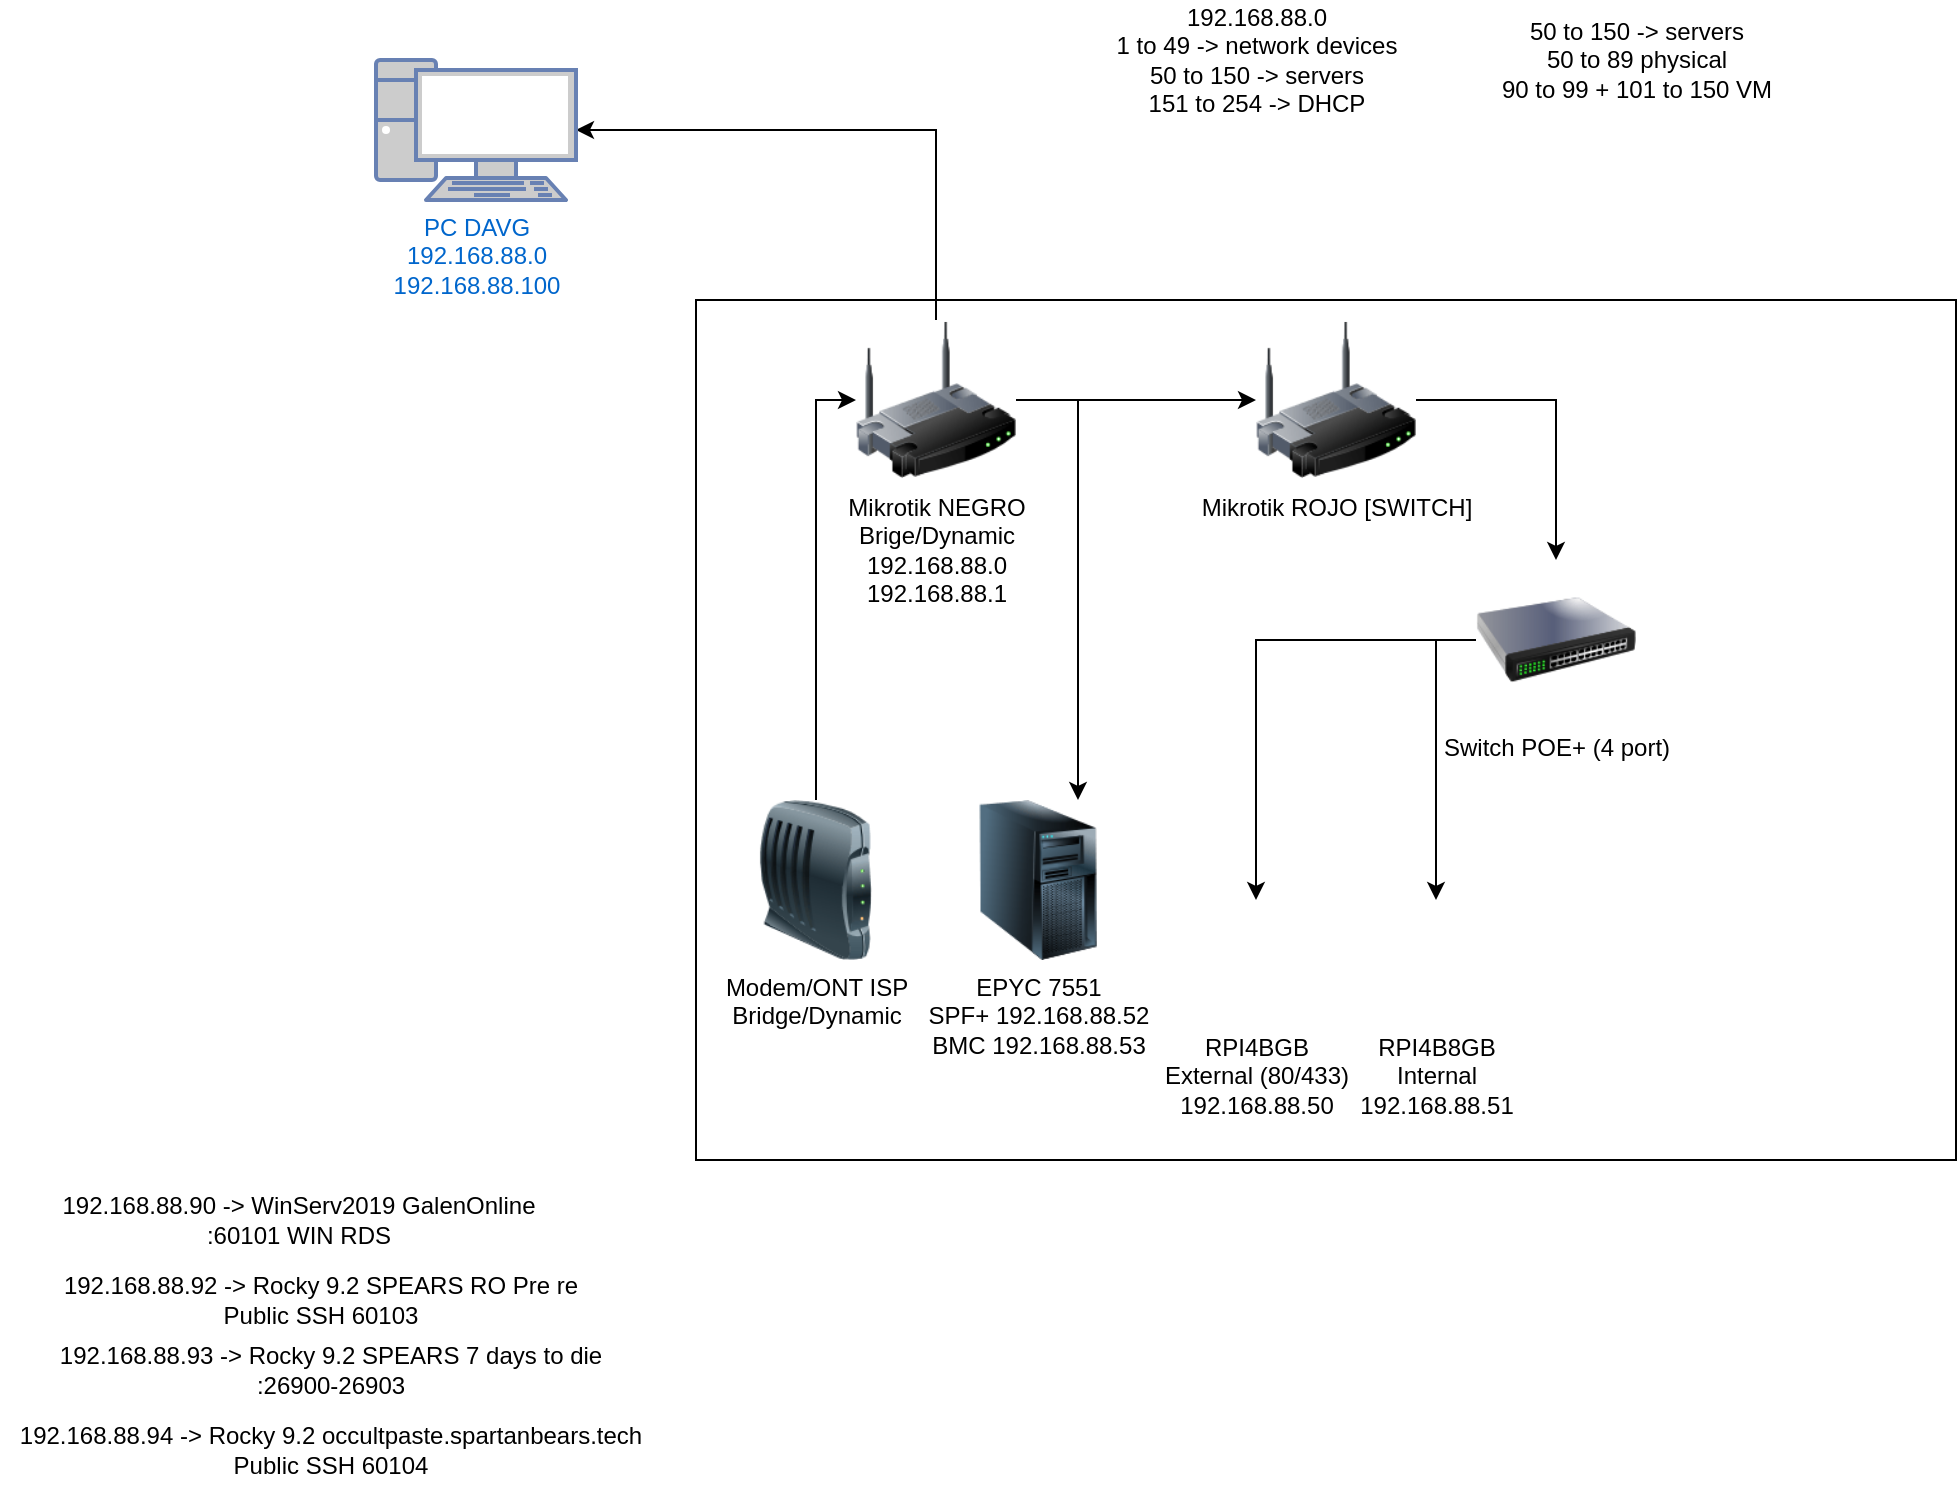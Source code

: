 <mxfile version="20.8.10" type="device"><diagram id="-GHuFjADy5wAiVojX0CX" name="Page-1"><mxGraphModel dx="2555" dy="868" grid="1" gridSize="10" guides="1" tooltips="1" connect="1" arrows="1" fold="1" page="1" pageScale="1" pageWidth="1200" pageHeight="1920" math="0" shadow="0"><root><mxCell id="0"/><mxCell id="1" parent="0"/><mxCell id="gn5-PA2WarwkyRJ8ndbv-7" value="" style="rounded=0;whiteSpace=wrap;html=1;" parent="1" vertex="1"><mxGeometry x="329" y="160" width="630" height="430" as="geometry"/></mxCell><mxCell id="518ls8QQHg-69zWRXO9--11" style="edgeStyle=orthogonalEdgeStyle;rounded=0;orthogonalLoop=1;jettySize=auto;html=1;exitX=0;exitY=0.5;exitDx=0;exitDy=0;entryX=0.5;entryY=0;entryDx=0;entryDy=0;" parent="1" source="gn5-PA2WarwkyRJ8ndbv-3" target="gn5-PA2WarwkyRJ8ndbv-9" edge="1"><mxGeometry relative="1" as="geometry"/></mxCell><mxCell id="518ls8QQHg-69zWRXO9--12" style="edgeStyle=orthogonalEdgeStyle;rounded=0;orthogonalLoop=1;jettySize=auto;html=1;exitX=0;exitY=0.5;exitDx=0;exitDy=0;" parent="1" source="gn5-PA2WarwkyRJ8ndbv-3" target="518ls8QQHg-69zWRXO9--4" edge="1"><mxGeometry relative="1" as="geometry"/></mxCell><mxCell id="gn5-PA2WarwkyRJ8ndbv-3" value="&lt;div&gt;Switch POE+ (4 port)&lt;/div&gt;&lt;div&gt;&lt;br&gt;&lt;/div&gt;" style="image;html=1;image=img/lib/clip_art/networking/Switch_128x128.png" parent="1" vertex="1"><mxGeometry x="719" y="290" width="80" height="80" as="geometry"/></mxCell><mxCell id="518ls8QQHg-69zWRXO9--1" style="edgeStyle=orthogonalEdgeStyle;rounded=0;orthogonalLoop=1;jettySize=auto;html=1;entryX=0;entryY=0.5;entryDx=0;entryDy=0;" parent="1" source="gn5-PA2WarwkyRJ8ndbv-6" target="gn5-PA2WarwkyRJ8ndbv-4" edge="1"><mxGeometry relative="1" as="geometry"/></mxCell><mxCell id="gn5-PA2WarwkyRJ8ndbv-6" value="Modem/ONT ISP&lt;br&gt;Bridge/Dynamic" style="image;html=1;image=img/lib/clip_art/networking/Modem_128x128.png" parent="1" vertex="1"><mxGeometry x="349" y="410" width="80" height="80" as="geometry"/></mxCell><mxCell id="518ls8QQHg-69zWRXO9--3" style="edgeStyle=orthogonalEdgeStyle;rounded=0;orthogonalLoop=1;jettySize=auto;html=1;exitX=1;exitY=0.5;exitDx=0;exitDy=0;" parent="1" source="gn5-PA2WarwkyRJ8ndbv-5" target="gn5-PA2WarwkyRJ8ndbv-3" edge="1"><mxGeometry relative="1" as="geometry"/></mxCell><mxCell id="gn5-PA2WarwkyRJ8ndbv-5" value="Mikrotik ROJO [SWITCH]" style="image;html=1;image=img/lib/clip_art/networking/Wireless_Router_128x128.png" parent="1" vertex="1"><mxGeometry x="609" y="170" width="80" height="80" as="geometry"/></mxCell><mxCell id="gn5-PA2WarwkyRJ8ndbv-9" value="&lt;div&gt;RPI4BGB&lt;/div&gt;&lt;div&gt;External (80/433)&lt;br&gt;&lt;/div&gt;&lt;div&gt;192.168.88.50&lt;br&gt; &lt;/div&gt;" style="shape=image;html=1;verticalAlign=top;verticalLabelPosition=bottom;labelBackgroundColor=#ffffff;imageAspect=0;aspect=fixed;image=https://cdn1.iconfinder.com/data/icons/fruit-136/64/Fruit_iconfree_Filled_Outline_raspberry-healthy-organic-food-fruit_icon-128.png" parent="1" vertex="1"><mxGeometry x="579" y="460" width="60" height="60" as="geometry"/></mxCell><mxCell id="518ls8QQHg-69zWRXO9--2" style="edgeStyle=orthogonalEdgeStyle;rounded=0;orthogonalLoop=1;jettySize=auto;html=1;exitX=1;exitY=0.5;exitDx=0;exitDy=0;" parent="1" source="gn5-PA2WarwkyRJ8ndbv-4" target="gn5-PA2WarwkyRJ8ndbv-5" edge="1"><mxGeometry relative="1" as="geometry"/></mxCell><mxCell id="518ls8QQHg-69zWRXO9--13" style="edgeStyle=orthogonalEdgeStyle;rounded=0;orthogonalLoop=1;jettySize=auto;html=1;exitX=0.5;exitY=0;exitDx=0;exitDy=0;entryX=1;entryY=0.5;entryDx=0;entryDy=0;entryPerimeter=0;" parent="1" source="gn5-PA2WarwkyRJ8ndbv-4" target="gn5-PA2WarwkyRJ8ndbv-14" edge="1"><mxGeometry relative="1" as="geometry"/></mxCell><mxCell id="f0L5g2ac8eqvLGxJnuyw-2" style="edgeStyle=orthogonalEdgeStyle;rounded=0;orthogonalLoop=1;jettySize=auto;html=1;exitX=1;exitY=0.5;exitDx=0;exitDy=0;entryX=0.75;entryY=0;entryDx=0;entryDy=0;" parent="1" source="gn5-PA2WarwkyRJ8ndbv-4" target="f0L5g2ac8eqvLGxJnuyw-1" edge="1"><mxGeometry relative="1" as="geometry"/></mxCell><mxCell id="gn5-PA2WarwkyRJ8ndbv-4" value="Mikrotik NEGRO&lt;br&gt;&lt;div&gt;Brige/Dynamic&lt;/div&gt;192.168.88.0&lt;br&gt;192.168.88.1" style="image;html=1;image=img/lib/clip_art/networking/Wireless_Router_128x128.png" parent="1" vertex="1"><mxGeometry x="409" y="170" width="80" height="80" as="geometry"/></mxCell><mxCell id="gn5-PA2WarwkyRJ8ndbv-14" value="PC DAVG&lt;br&gt;192.168.88.0&lt;br&gt;192.168.88.100" style="fontColor=#0066CC;verticalAlign=top;verticalLabelPosition=bottom;labelPosition=center;align=center;html=1;outlineConnect=0;fillColor=#CCCCCC;strokeColor=#6881B3;gradientColor=none;gradientDirection=north;strokeWidth=2;shape=mxgraph.networks.pc;" parent="1" vertex="1"><mxGeometry x="169" y="40" width="100" height="70" as="geometry"/></mxCell><mxCell id="gn5-PA2WarwkyRJ8ndbv-17" value="192.168.88.0&lt;br&gt;1 to 49 -&amp;gt; network devices&lt;br&gt;50 to 150 -&amp;gt; servers&lt;br&gt;151 to 254 -&amp;gt; DHCP" style="text;html=1;align=center;verticalAlign=middle;resizable=0;points=[];autosize=1;strokeColor=none;fillColor=none;" parent="1" vertex="1"><mxGeometry x="529" y="10" width="160" height="60" as="geometry"/></mxCell><mxCell id="518ls8QQHg-69zWRXO9--4" value="&lt;div&gt;RPI4B8GB&lt;/div&gt;&lt;div&gt;Internal&lt;br&gt;&lt;/div&gt;&lt;div&gt;192.168.88.51&lt;br&gt; &lt;/div&gt;" style="shape=image;html=1;verticalAlign=top;verticalLabelPosition=bottom;labelBackgroundColor=#ffffff;imageAspect=0;aspect=fixed;image=https://cdn1.iconfinder.com/data/icons/fruit-136/64/Fruit_iconfree_Filled_Outline_raspberry-healthy-organic-food-fruit_icon-128.png" parent="1" vertex="1"><mxGeometry x="669" y="460" width="60" height="60" as="geometry"/></mxCell><mxCell id="lThf21DqmxDvWzLcBrcX-1" value="50 to 150 -&amp;gt; servers&lt;br&gt;&lt;div&gt;50 to 89 physical&lt;/div&gt;&lt;div&gt;90 to 99 + 101 to 150 VM&lt;br&gt;&lt;/div&gt;" style="text;html=1;align=center;verticalAlign=middle;resizable=0;points=[];autosize=1;strokeColor=none;fillColor=none;" parent="1" vertex="1"><mxGeometry x="719" y="10" width="160" height="60" as="geometry"/></mxCell><mxCell id="zr1FIkyctE9u4bNHiZ1a-1" value="192.168.88.90 -&amp;gt; WinServ2019 GalenOnline&lt;br&gt;:60101 WIN RDS" style="text;html=1;align=center;verticalAlign=middle;resizable=0;points=[];autosize=1;strokeColor=none;fillColor=none;" parent="1" vertex="1"><mxGeometry y="600" width="260" height="40" as="geometry"/></mxCell><mxCell id="f0L5g2ac8eqvLGxJnuyw-1" value="EPYC 7551&lt;br&gt;SPF+ 192.168.88.52&lt;br&gt;BMC 192.168.88.53" style="image;html=1;image=img/lib/clip_art/computers/Server_Tower_128x128.png" parent="1" vertex="1"><mxGeometry x="460" y="410" width="80" height="80" as="geometry"/></mxCell><mxCell id="vi1b7BA1xrhw1ol55cQK-1" value="192.168.88.92 -&amp;gt; Rocky 9.2 SPEARS RO Pre re&lt;br&gt;Public SSH 60103" style="text;html=1;align=center;verticalAlign=middle;resizable=0;points=[];autosize=1;strokeColor=none;fillColor=none;" parent="1" vertex="1"><mxGeometry x="1" y="640" width="280" height="40" as="geometry"/></mxCell><mxCell id="m9HvQyZmff1PexCXADjf-1" value="192.168.88.93 -&amp;gt; Rocky 9.2 SPEARS 7 days to die&lt;br&gt;:26900-26903" style="text;html=1;align=center;verticalAlign=middle;resizable=0;points=[];autosize=1;strokeColor=none;fillColor=none;" parent="1" vertex="1"><mxGeometry x="1" y="675" width="290" height="40" as="geometry"/></mxCell><mxCell id="XbtE88c-1jbpeEtiHdPf-1" value="192.168.88.94 -&amp;gt; Rocky 9.2 occultpaste.spartanbears.tech&lt;br&gt;Public SSH 60104" style="text;html=1;align=center;verticalAlign=middle;resizable=0;points=[];autosize=1;strokeColor=none;fillColor=none;" vertex="1" parent="1"><mxGeometry x="-19" y="715" width="330" height="40" as="geometry"/></mxCell></root></mxGraphModel></diagram></mxfile>